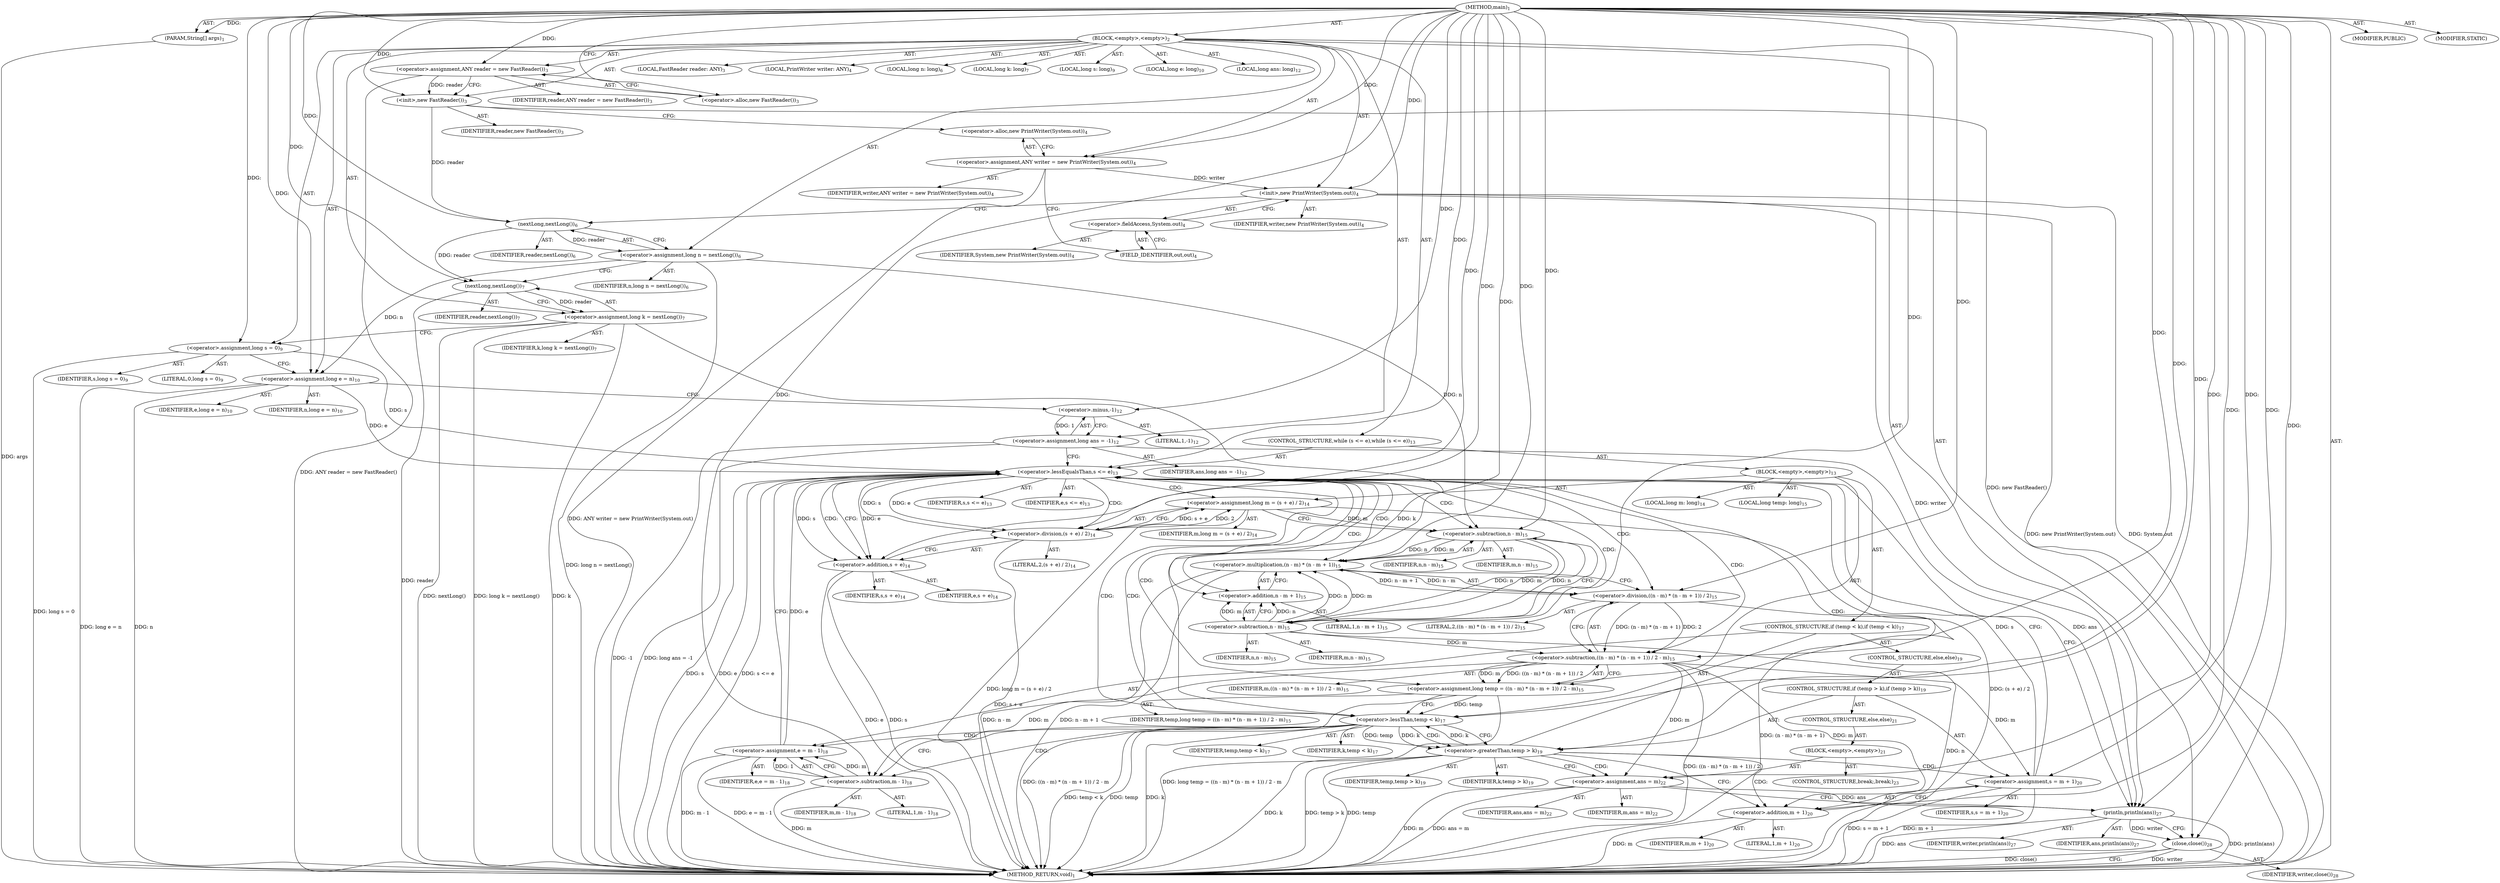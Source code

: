 digraph "main" {  
"21" [label = <(METHOD,main)<SUB>1</SUB>> ]
"22" [label = <(PARAM,String[] args)<SUB>1</SUB>> ]
"23" [label = <(BLOCK,&lt;empty&gt;,&lt;empty&gt;)<SUB>2</SUB>> ]
"4" [label = <(LOCAL,FastReader reader: ANY)<SUB>3</SUB>> ]
"24" [label = <(&lt;operator&gt;.assignment,ANY reader = new FastReader())<SUB>3</SUB>> ]
"25" [label = <(IDENTIFIER,reader,ANY reader = new FastReader())<SUB>3</SUB>> ]
"26" [label = <(&lt;operator&gt;.alloc,new FastReader())<SUB>3</SUB>> ]
"27" [label = <(&lt;init&gt;,new FastReader())<SUB>3</SUB>> ]
"3" [label = <(IDENTIFIER,reader,new FastReader())<SUB>3</SUB>> ]
"6" [label = <(LOCAL,PrintWriter writer: ANY)<SUB>4</SUB>> ]
"28" [label = <(&lt;operator&gt;.assignment,ANY writer = new PrintWriter(System.out))<SUB>4</SUB>> ]
"29" [label = <(IDENTIFIER,writer,ANY writer = new PrintWriter(System.out))<SUB>4</SUB>> ]
"30" [label = <(&lt;operator&gt;.alloc,new PrintWriter(System.out))<SUB>4</SUB>> ]
"31" [label = <(&lt;init&gt;,new PrintWriter(System.out))<SUB>4</SUB>> ]
"5" [label = <(IDENTIFIER,writer,new PrintWriter(System.out))<SUB>4</SUB>> ]
"32" [label = <(&lt;operator&gt;.fieldAccess,System.out)<SUB>4</SUB>> ]
"33" [label = <(IDENTIFIER,System,new PrintWriter(System.out))<SUB>4</SUB>> ]
"34" [label = <(FIELD_IDENTIFIER,out,out)<SUB>4</SUB>> ]
"35" [label = <(LOCAL,long n: long)<SUB>6</SUB>> ]
"36" [label = <(&lt;operator&gt;.assignment,long n = nextLong())<SUB>6</SUB>> ]
"37" [label = <(IDENTIFIER,n,long n = nextLong())<SUB>6</SUB>> ]
"38" [label = <(nextLong,nextLong())<SUB>6</SUB>> ]
"39" [label = <(IDENTIFIER,reader,nextLong())<SUB>6</SUB>> ]
"40" [label = <(LOCAL,long k: long)<SUB>7</SUB>> ]
"41" [label = <(&lt;operator&gt;.assignment,long k = nextLong())<SUB>7</SUB>> ]
"42" [label = <(IDENTIFIER,k,long k = nextLong())<SUB>7</SUB>> ]
"43" [label = <(nextLong,nextLong())<SUB>7</SUB>> ]
"44" [label = <(IDENTIFIER,reader,nextLong())<SUB>7</SUB>> ]
"45" [label = <(LOCAL,long s: long)<SUB>9</SUB>> ]
"46" [label = <(&lt;operator&gt;.assignment,long s = 0)<SUB>9</SUB>> ]
"47" [label = <(IDENTIFIER,s,long s = 0)<SUB>9</SUB>> ]
"48" [label = <(LITERAL,0,long s = 0)<SUB>9</SUB>> ]
"49" [label = <(LOCAL,long e: long)<SUB>10</SUB>> ]
"50" [label = <(&lt;operator&gt;.assignment,long e = n)<SUB>10</SUB>> ]
"51" [label = <(IDENTIFIER,e,long e = n)<SUB>10</SUB>> ]
"52" [label = <(IDENTIFIER,n,long e = n)<SUB>10</SUB>> ]
"53" [label = <(LOCAL,long ans: long)<SUB>12</SUB>> ]
"54" [label = <(&lt;operator&gt;.assignment,long ans = -1)<SUB>12</SUB>> ]
"55" [label = <(IDENTIFIER,ans,long ans = -1)<SUB>12</SUB>> ]
"56" [label = <(&lt;operator&gt;.minus,-1)<SUB>12</SUB>> ]
"57" [label = <(LITERAL,1,-1)<SUB>12</SUB>> ]
"58" [label = <(CONTROL_STRUCTURE,while (s &lt;= e),while (s &lt;= e))<SUB>13</SUB>> ]
"59" [label = <(&lt;operator&gt;.lessEqualsThan,s &lt;= e)<SUB>13</SUB>> ]
"60" [label = <(IDENTIFIER,s,s &lt;= e)<SUB>13</SUB>> ]
"61" [label = <(IDENTIFIER,e,s &lt;= e)<SUB>13</SUB>> ]
"62" [label = <(BLOCK,&lt;empty&gt;,&lt;empty&gt;)<SUB>13</SUB>> ]
"63" [label = <(LOCAL,long m: long)<SUB>14</SUB>> ]
"64" [label = <(&lt;operator&gt;.assignment,long m = (s + e) / 2)<SUB>14</SUB>> ]
"65" [label = <(IDENTIFIER,m,long m = (s + e) / 2)<SUB>14</SUB>> ]
"66" [label = <(&lt;operator&gt;.division,(s + e) / 2)<SUB>14</SUB>> ]
"67" [label = <(&lt;operator&gt;.addition,s + e)<SUB>14</SUB>> ]
"68" [label = <(IDENTIFIER,s,s + e)<SUB>14</SUB>> ]
"69" [label = <(IDENTIFIER,e,s + e)<SUB>14</SUB>> ]
"70" [label = <(LITERAL,2,(s + e) / 2)<SUB>14</SUB>> ]
"71" [label = <(LOCAL,long temp: long)<SUB>15</SUB>> ]
"72" [label = <(&lt;operator&gt;.assignment,long temp = ((n - m) * (n - m + 1)) / 2 - m)<SUB>15</SUB>> ]
"73" [label = <(IDENTIFIER,temp,long temp = ((n - m) * (n - m + 1)) / 2 - m)<SUB>15</SUB>> ]
"74" [label = <(&lt;operator&gt;.subtraction,((n - m) * (n - m + 1)) / 2 - m)<SUB>15</SUB>> ]
"75" [label = <(&lt;operator&gt;.division,((n - m) * (n - m + 1)) / 2)<SUB>15</SUB>> ]
"76" [label = <(&lt;operator&gt;.multiplication,(n - m) * (n - m + 1))<SUB>15</SUB>> ]
"77" [label = <(&lt;operator&gt;.subtraction,n - m)<SUB>15</SUB>> ]
"78" [label = <(IDENTIFIER,n,n - m)<SUB>15</SUB>> ]
"79" [label = <(IDENTIFIER,m,n - m)<SUB>15</SUB>> ]
"80" [label = <(&lt;operator&gt;.addition,n - m + 1)<SUB>15</SUB>> ]
"81" [label = <(&lt;operator&gt;.subtraction,n - m)<SUB>15</SUB>> ]
"82" [label = <(IDENTIFIER,n,n - m)<SUB>15</SUB>> ]
"83" [label = <(IDENTIFIER,m,n - m)<SUB>15</SUB>> ]
"84" [label = <(LITERAL,1,n - m + 1)<SUB>15</SUB>> ]
"85" [label = <(LITERAL,2,((n - m) * (n - m + 1)) / 2)<SUB>15</SUB>> ]
"86" [label = <(IDENTIFIER,m,((n - m) * (n - m + 1)) / 2 - m)<SUB>15</SUB>> ]
"87" [label = <(CONTROL_STRUCTURE,if (temp &lt; k),if (temp &lt; k))<SUB>17</SUB>> ]
"88" [label = <(&lt;operator&gt;.lessThan,temp &lt; k)<SUB>17</SUB>> ]
"89" [label = <(IDENTIFIER,temp,temp &lt; k)<SUB>17</SUB>> ]
"90" [label = <(IDENTIFIER,k,temp &lt; k)<SUB>17</SUB>> ]
"91" [label = <(&lt;operator&gt;.assignment,e = m - 1)<SUB>18</SUB>> ]
"92" [label = <(IDENTIFIER,e,e = m - 1)<SUB>18</SUB>> ]
"93" [label = <(&lt;operator&gt;.subtraction,m - 1)<SUB>18</SUB>> ]
"94" [label = <(IDENTIFIER,m,m - 1)<SUB>18</SUB>> ]
"95" [label = <(LITERAL,1,m - 1)<SUB>18</SUB>> ]
"96" [label = <(CONTROL_STRUCTURE,else,else)<SUB>19</SUB>> ]
"97" [label = <(CONTROL_STRUCTURE,if (temp &gt; k),if (temp &gt; k))<SUB>19</SUB>> ]
"98" [label = <(&lt;operator&gt;.greaterThan,temp &gt; k)<SUB>19</SUB>> ]
"99" [label = <(IDENTIFIER,temp,temp &gt; k)<SUB>19</SUB>> ]
"100" [label = <(IDENTIFIER,k,temp &gt; k)<SUB>19</SUB>> ]
"101" [label = <(&lt;operator&gt;.assignment,s = m + 1)<SUB>20</SUB>> ]
"102" [label = <(IDENTIFIER,s,s = m + 1)<SUB>20</SUB>> ]
"103" [label = <(&lt;operator&gt;.addition,m + 1)<SUB>20</SUB>> ]
"104" [label = <(IDENTIFIER,m,m + 1)<SUB>20</SUB>> ]
"105" [label = <(LITERAL,1,m + 1)<SUB>20</SUB>> ]
"106" [label = <(CONTROL_STRUCTURE,else,else)<SUB>21</SUB>> ]
"107" [label = <(BLOCK,&lt;empty&gt;,&lt;empty&gt;)<SUB>21</SUB>> ]
"108" [label = <(&lt;operator&gt;.assignment,ans = m)<SUB>22</SUB>> ]
"109" [label = <(IDENTIFIER,ans,ans = m)<SUB>22</SUB>> ]
"110" [label = <(IDENTIFIER,m,ans = m)<SUB>22</SUB>> ]
"111" [label = <(CONTROL_STRUCTURE,break;,break;)<SUB>23</SUB>> ]
"112" [label = <(println,println(ans))<SUB>27</SUB>> ]
"113" [label = <(IDENTIFIER,writer,println(ans))<SUB>27</SUB>> ]
"114" [label = <(IDENTIFIER,ans,println(ans))<SUB>27</SUB>> ]
"115" [label = <(close,close())<SUB>28</SUB>> ]
"116" [label = <(IDENTIFIER,writer,close())<SUB>28</SUB>> ]
"117" [label = <(MODIFIER,PUBLIC)> ]
"118" [label = <(MODIFIER,STATIC)> ]
"119" [label = <(METHOD_RETURN,void)<SUB>1</SUB>> ]
  "21" -> "22"  [ label = "AST: "] 
  "21" -> "23"  [ label = "AST: "] 
  "21" -> "117"  [ label = "AST: "] 
  "21" -> "118"  [ label = "AST: "] 
  "21" -> "119"  [ label = "AST: "] 
  "23" -> "4"  [ label = "AST: "] 
  "23" -> "24"  [ label = "AST: "] 
  "23" -> "27"  [ label = "AST: "] 
  "23" -> "6"  [ label = "AST: "] 
  "23" -> "28"  [ label = "AST: "] 
  "23" -> "31"  [ label = "AST: "] 
  "23" -> "35"  [ label = "AST: "] 
  "23" -> "36"  [ label = "AST: "] 
  "23" -> "40"  [ label = "AST: "] 
  "23" -> "41"  [ label = "AST: "] 
  "23" -> "45"  [ label = "AST: "] 
  "23" -> "46"  [ label = "AST: "] 
  "23" -> "49"  [ label = "AST: "] 
  "23" -> "50"  [ label = "AST: "] 
  "23" -> "53"  [ label = "AST: "] 
  "23" -> "54"  [ label = "AST: "] 
  "23" -> "58"  [ label = "AST: "] 
  "23" -> "112"  [ label = "AST: "] 
  "23" -> "115"  [ label = "AST: "] 
  "24" -> "25"  [ label = "AST: "] 
  "24" -> "26"  [ label = "AST: "] 
  "27" -> "3"  [ label = "AST: "] 
  "28" -> "29"  [ label = "AST: "] 
  "28" -> "30"  [ label = "AST: "] 
  "31" -> "5"  [ label = "AST: "] 
  "31" -> "32"  [ label = "AST: "] 
  "32" -> "33"  [ label = "AST: "] 
  "32" -> "34"  [ label = "AST: "] 
  "36" -> "37"  [ label = "AST: "] 
  "36" -> "38"  [ label = "AST: "] 
  "38" -> "39"  [ label = "AST: "] 
  "41" -> "42"  [ label = "AST: "] 
  "41" -> "43"  [ label = "AST: "] 
  "43" -> "44"  [ label = "AST: "] 
  "46" -> "47"  [ label = "AST: "] 
  "46" -> "48"  [ label = "AST: "] 
  "50" -> "51"  [ label = "AST: "] 
  "50" -> "52"  [ label = "AST: "] 
  "54" -> "55"  [ label = "AST: "] 
  "54" -> "56"  [ label = "AST: "] 
  "56" -> "57"  [ label = "AST: "] 
  "58" -> "59"  [ label = "AST: "] 
  "58" -> "62"  [ label = "AST: "] 
  "59" -> "60"  [ label = "AST: "] 
  "59" -> "61"  [ label = "AST: "] 
  "62" -> "63"  [ label = "AST: "] 
  "62" -> "64"  [ label = "AST: "] 
  "62" -> "71"  [ label = "AST: "] 
  "62" -> "72"  [ label = "AST: "] 
  "62" -> "87"  [ label = "AST: "] 
  "64" -> "65"  [ label = "AST: "] 
  "64" -> "66"  [ label = "AST: "] 
  "66" -> "67"  [ label = "AST: "] 
  "66" -> "70"  [ label = "AST: "] 
  "67" -> "68"  [ label = "AST: "] 
  "67" -> "69"  [ label = "AST: "] 
  "72" -> "73"  [ label = "AST: "] 
  "72" -> "74"  [ label = "AST: "] 
  "74" -> "75"  [ label = "AST: "] 
  "74" -> "86"  [ label = "AST: "] 
  "75" -> "76"  [ label = "AST: "] 
  "75" -> "85"  [ label = "AST: "] 
  "76" -> "77"  [ label = "AST: "] 
  "76" -> "80"  [ label = "AST: "] 
  "77" -> "78"  [ label = "AST: "] 
  "77" -> "79"  [ label = "AST: "] 
  "80" -> "81"  [ label = "AST: "] 
  "80" -> "84"  [ label = "AST: "] 
  "81" -> "82"  [ label = "AST: "] 
  "81" -> "83"  [ label = "AST: "] 
  "87" -> "88"  [ label = "AST: "] 
  "87" -> "91"  [ label = "AST: "] 
  "87" -> "96"  [ label = "AST: "] 
  "88" -> "89"  [ label = "AST: "] 
  "88" -> "90"  [ label = "AST: "] 
  "91" -> "92"  [ label = "AST: "] 
  "91" -> "93"  [ label = "AST: "] 
  "93" -> "94"  [ label = "AST: "] 
  "93" -> "95"  [ label = "AST: "] 
  "96" -> "97"  [ label = "AST: "] 
  "97" -> "98"  [ label = "AST: "] 
  "97" -> "101"  [ label = "AST: "] 
  "97" -> "106"  [ label = "AST: "] 
  "98" -> "99"  [ label = "AST: "] 
  "98" -> "100"  [ label = "AST: "] 
  "101" -> "102"  [ label = "AST: "] 
  "101" -> "103"  [ label = "AST: "] 
  "103" -> "104"  [ label = "AST: "] 
  "103" -> "105"  [ label = "AST: "] 
  "106" -> "107"  [ label = "AST: "] 
  "107" -> "108"  [ label = "AST: "] 
  "107" -> "111"  [ label = "AST: "] 
  "108" -> "109"  [ label = "AST: "] 
  "108" -> "110"  [ label = "AST: "] 
  "112" -> "113"  [ label = "AST: "] 
  "112" -> "114"  [ label = "AST: "] 
  "115" -> "116"  [ label = "AST: "] 
  "24" -> "27"  [ label = "CFG: "] 
  "27" -> "30"  [ label = "CFG: "] 
  "28" -> "34"  [ label = "CFG: "] 
  "31" -> "38"  [ label = "CFG: "] 
  "36" -> "43"  [ label = "CFG: "] 
  "41" -> "46"  [ label = "CFG: "] 
  "46" -> "50"  [ label = "CFG: "] 
  "50" -> "56"  [ label = "CFG: "] 
  "54" -> "59"  [ label = "CFG: "] 
  "112" -> "115"  [ label = "CFG: "] 
  "115" -> "119"  [ label = "CFG: "] 
  "26" -> "24"  [ label = "CFG: "] 
  "30" -> "28"  [ label = "CFG: "] 
  "32" -> "31"  [ label = "CFG: "] 
  "38" -> "36"  [ label = "CFG: "] 
  "43" -> "41"  [ label = "CFG: "] 
  "56" -> "54"  [ label = "CFG: "] 
  "59" -> "67"  [ label = "CFG: "] 
  "59" -> "112"  [ label = "CFG: "] 
  "34" -> "32"  [ label = "CFG: "] 
  "64" -> "77"  [ label = "CFG: "] 
  "72" -> "88"  [ label = "CFG: "] 
  "66" -> "64"  [ label = "CFG: "] 
  "74" -> "72"  [ label = "CFG: "] 
  "88" -> "93"  [ label = "CFG: "] 
  "88" -> "98"  [ label = "CFG: "] 
  "91" -> "59"  [ label = "CFG: "] 
  "67" -> "66"  [ label = "CFG: "] 
  "75" -> "74"  [ label = "CFG: "] 
  "93" -> "91"  [ label = "CFG: "] 
  "76" -> "75"  [ label = "CFG: "] 
  "98" -> "103"  [ label = "CFG: "] 
  "98" -> "108"  [ label = "CFG: "] 
  "101" -> "59"  [ label = "CFG: "] 
  "77" -> "81"  [ label = "CFG: "] 
  "80" -> "76"  [ label = "CFG: "] 
  "103" -> "101"  [ label = "CFG: "] 
  "81" -> "80"  [ label = "CFG: "] 
  "108" -> "112"  [ label = "CFG: "] 
  "21" -> "26"  [ label = "CFG: "] 
  "22" -> "119"  [ label = "DDG: args"] 
  "24" -> "119"  [ label = "DDG: ANY reader = new FastReader()"] 
  "27" -> "119"  [ label = "DDG: new FastReader()"] 
  "28" -> "119"  [ label = "DDG: ANY writer = new PrintWriter(System.out)"] 
  "31" -> "119"  [ label = "DDG: System.out"] 
  "31" -> "119"  [ label = "DDG: new PrintWriter(System.out)"] 
  "36" -> "119"  [ label = "DDG: long n = nextLong()"] 
  "41" -> "119"  [ label = "DDG: k"] 
  "43" -> "119"  [ label = "DDG: reader"] 
  "41" -> "119"  [ label = "DDG: nextLong()"] 
  "41" -> "119"  [ label = "DDG: long k = nextLong()"] 
  "46" -> "119"  [ label = "DDG: long s = 0"] 
  "50" -> "119"  [ label = "DDG: n"] 
  "50" -> "119"  [ label = "DDG: long e = n"] 
  "54" -> "119"  [ label = "DDG: -1"] 
  "54" -> "119"  [ label = "DDG: long ans = -1"] 
  "59" -> "119"  [ label = "DDG: s"] 
  "59" -> "119"  [ label = "DDG: e"] 
  "59" -> "119"  [ label = "DDG: s &lt;= e"] 
  "67" -> "119"  [ label = "DDG: s"] 
  "67" -> "119"  [ label = "DDG: e"] 
  "66" -> "119"  [ label = "DDG: s + e"] 
  "64" -> "119"  [ label = "DDG: (s + e) / 2"] 
  "64" -> "119"  [ label = "DDG: long m = (s + e) / 2"] 
  "76" -> "119"  [ label = "DDG: n - m"] 
  "81" -> "119"  [ label = "DDG: n"] 
  "76" -> "119"  [ label = "DDG: n - m + 1"] 
  "75" -> "119"  [ label = "DDG: (n - m) * (n - m + 1)"] 
  "74" -> "119"  [ label = "DDG: ((n - m) * (n - m + 1)) / 2"] 
  "72" -> "119"  [ label = "DDG: ((n - m) * (n - m + 1)) / 2 - m"] 
  "72" -> "119"  [ label = "DDG: long temp = ((n - m) * (n - m + 1)) / 2 - m"] 
  "88" -> "119"  [ label = "DDG: temp"] 
  "88" -> "119"  [ label = "DDG: k"] 
  "88" -> "119"  [ label = "DDG: temp &lt; k"] 
  "98" -> "119"  [ label = "DDG: temp"] 
  "98" -> "119"  [ label = "DDG: k"] 
  "98" -> "119"  [ label = "DDG: temp &gt; k"] 
  "108" -> "119"  [ label = "DDG: m"] 
  "108" -> "119"  [ label = "DDG: ans = m"] 
  "112" -> "119"  [ label = "DDG: ans"] 
  "112" -> "119"  [ label = "DDG: println(ans)"] 
  "115" -> "119"  [ label = "DDG: writer"] 
  "115" -> "119"  [ label = "DDG: close()"] 
  "103" -> "119"  [ label = "DDG: m"] 
  "101" -> "119"  [ label = "DDG: m + 1"] 
  "101" -> "119"  [ label = "DDG: s = m + 1"] 
  "93" -> "119"  [ label = "DDG: m"] 
  "91" -> "119"  [ label = "DDG: m - 1"] 
  "91" -> "119"  [ label = "DDG: e = m - 1"] 
  "21" -> "22"  [ label = "DDG: "] 
  "21" -> "24"  [ label = "DDG: "] 
  "21" -> "28"  [ label = "DDG: "] 
  "38" -> "36"  [ label = "DDG: reader"] 
  "43" -> "41"  [ label = "DDG: reader"] 
  "21" -> "46"  [ label = "DDG: "] 
  "36" -> "50"  [ label = "DDG: n"] 
  "21" -> "50"  [ label = "DDG: "] 
  "56" -> "54"  [ label = "DDG: 1"] 
  "24" -> "27"  [ label = "DDG: reader"] 
  "21" -> "27"  [ label = "DDG: "] 
  "28" -> "31"  [ label = "DDG: writer"] 
  "21" -> "31"  [ label = "DDG: "] 
  "31" -> "112"  [ label = "DDG: writer"] 
  "21" -> "112"  [ label = "DDG: "] 
  "54" -> "112"  [ label = "DDG: ans"] 
  "108" -> "112"  [ label = "DDG: ans"] 
  "112" -> "115"  [ label = "DDG: writer"] 
  "21" -> "115"  [ label = "DDG: "] 
  "27" -> "38"  [ label = "DDG: reader"] 
  "21" -> "38"  [ label = "DDG: "] 
  "38" -> "43"  [ label = "DDG: reader"] 
  "21" -> "43"  [ label = "DDG: "] 
  "21" -> "56"  [ label = "DDG: "] 
  "46" -> "59"  [ label = "DDG: s"] 
  "101" -> "59"  [ label = "DDG: s"] 
  "21" -> "59"  [ label = "DDG: "] 
  "50" -> "59"  [ label = "DDG: e"] 
  "91" -> "59"  [ label = "DDG: e"] 
  "66" -> "64"  [ label = "DDG: s + e"] 
  "66" -> "64"  [ label = "DDG: 2"] 
  "74" -> "72"  [ label = "DDG: ((n - m) * (n - m + 1)) / 2"] 
  "74" -> "72"  [ label = "DDG: m"] 
  "93" -> "91"  [ label = "DDG: m"] 
  "93" -> "91"  [ label = "DDG: 1"] 
  "59" -> "66"  [ label = "DDG: s"] 
  "21" -> "66"  [ label = "DDG: "] 
  "59" -> "66"  [ label = "DDG: e"] 
  "75" -> "74"  [ label = "DDG: (n - m) * (n - m + 1)"] 
  "75" -> "74"  [ label = "DDG: 2"] 
  "81" -> "74"  [ label = "DDG: m"] 
  "21" -> "74"  [ label = "DDG: "] 
  "72" -> "88"  [ label = "DDG: temp"] 
  "21" -> "88"  [ label = "DDG: "] 
  "41" -> "88"  [ label = "DDG: k"] 
  "98" -> "88"  [ label = "DDG: k"] 
  "59" -> "67"  [ label = "DDG: s"] 
  "21" -> "67"  [ label = "DDG: "] 
  "59" -> "67"  [ label = "DDG: e"] 
  "76" -> "75"  [ label = "DDG: n - m"] 
  "76" -> "75"  [ label = "DDG: n - m + 1"] 
  "21" -> "75"  [ label = "DDG: "] 
  "74" -> "93"  [ label = "DDG: m"] 
  "21" -> "93"  [ label = "DDG: "] 
  "74" -> "101"  [ label = "DDG: m"] 
  "21" -> "101"  [ label = "DDG: "] 
  "77" -> "76"  [ label = "DDG: n"] 
  "77" -> "76"  [ label = "DDG: m"] 
  "81" -> "76"  [ label = "DDG: n"] 
  "81" -> "76"  [ label = "DDG: m"] 
  "21" -> "76"  [ label = "DDG: "] 
  "88" -> "98"  [ label = "DDG: temp"] 
  "21" -> "98"  [ label = "DDG: "] 
  "88" -> "98"  [ label = "DDG: k"] 
  "81" -> "77"  [ label = "DDG: n"] 
  "21" -> "77"  [ label = "DDG: "] 
  "36" -> "77"  [ label = "DDG: n"] 
  "64" -> "77"  [ label = "DDG: m"] 
  "81" -> "80"  [ label = "DDG: n"] 
  "81" -> "80"  [ label = "DDG: m"] 
  "21" -> "80"  [ label = "DDG: "] 
  "74" -> "103"  [ label = "DDG: m"] 
  "21" -> "103"  [ label = "DDG: "] 
  "74" -> "108"  [ label = "DDG: m"] 
  "21" -> "108"  [ label = "DDG: "] 
  "77" -> "81"  [ label = "DDG: n"] 
  "21" -> "81"  [ label = "DDG: "] 
  "77" -> "81"  [ label = "DDG: m"] 
  "59" -> "80"  [ label = "CDG: "] 
  "59" -> "77"  [ label = "CDG: "] 
  "59" -> "64"  [ label = "CDG: "] 
  "59" -> "66"  [ label = "CDG: "] 
  "59" -> "75"  [ label = "CDG: "] 
  "59" -> "81"  [ label = "CDG: "] 
  "59" -> "72"  [ label = "CDG: "] 
  "59" -> "67"  [ label = "CDG: "] 
  "59" -> "88"  [ label = "CDG: "] 
  "59" -> "74"  [ label = "CDG: "] 
  "59" -> "76"  [ label = "CDG: "] 
  "88" -> "98"  [ label = "CDG: "] 
  "88" -> "59"  [ label = "CDG: "] 
  "88" -> "91"  [ label = "CDG: "] 
  "88" -> "93"  [ label = "CDG: "] 
  "98" -> "103"  [ label = "CDG: "] 
  "98" -> "59"  [ label = "CDG: "] 
  "98" -> "101"  [ label = "CDG: "] 
  "98" -> "108"  [ label = "CDG: "] 
}
